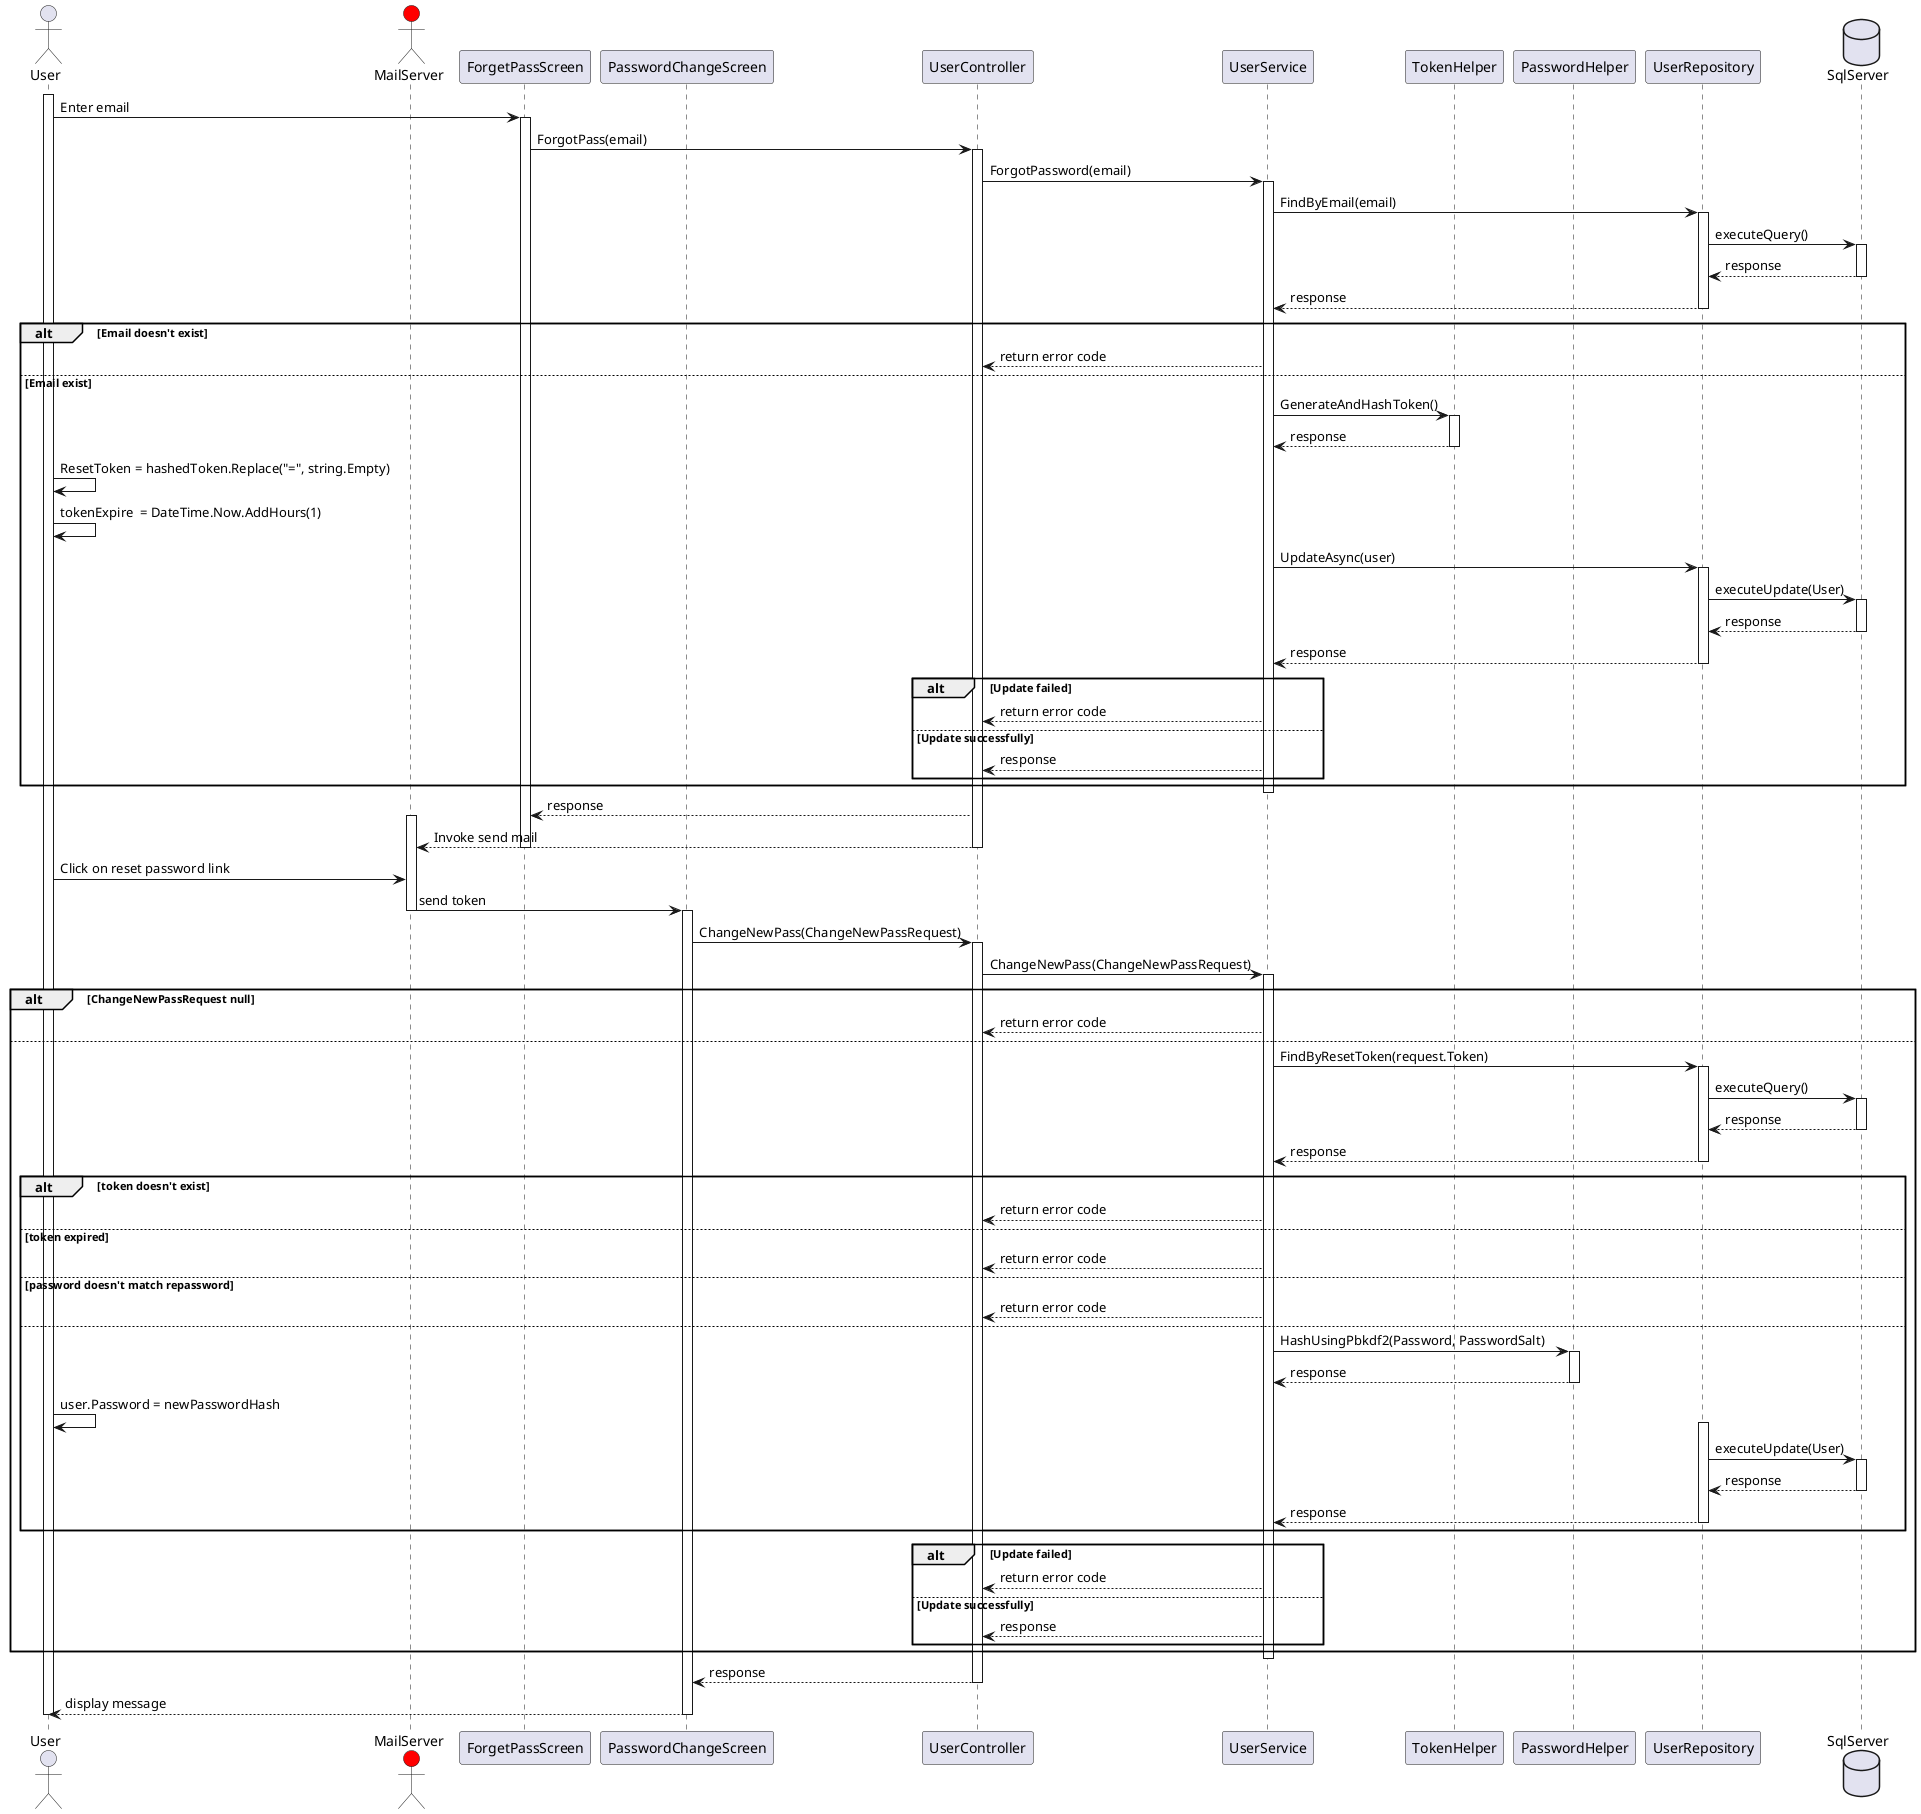 @startuml forgot password
actor User
actor MailServer #red
participant ForgetPassScreen
participant PasswordChangeScreen
participant UserController
participant UserService
participant TokenHelper
participant PasswordHelper
participant UserRepository
database SqlServer

activate User
    User -> ForgetPassScreen: Enter email
    activate ForgetPassScreen
        ForgetPassScreen -> UserController: ForgotPass(email)
        activate UserController
            UserController -> UserService: ForgotPassword(email)
            activate UserService
                UserService -> UserRepository: FindByEmail(email)
                activate UserRepository
                    UserRepository -> SqlServer: executeQuery()
                    activate SqlServer
                        SqlServer --> UserRepository: response
                    deactivate SqlServer
                    UserRepository --> UserService: response
                deactivate UserRepository
                alt Email doesn't exist 
                    UserService --> UserController: return error code
                else Email exist
                    UserService -> TokenHelper: GenerateAndHashToken()
                    activate TokenHelper
                        TokenHelper --> UserService: response
                    deactivate TokenHelper
                    User -> User: ResetToken = hashedToken.Replace("=", string.Empty) 
                    User -> User: tokenExpire  = DateTime.Now.AddHours(1)
                    UserService -> UserRepository: UpdateAsync(user)
                    activate UserRepository
                        UserRepository -> SqlServer: executeUpdate(User)
                        activate SqlServer
                            SqlServer --> UserRepository: response
                        deactivate SqlServer
                        UserRepository --> UserService: response
                    deactivate UserRepository
                    alt Update failed
                        UserService --> UserController: return error code
                    else Update successfully
                        UserService --> UserController: response
                    end
                end
            deactivate UserService
            UserController --> ForgetPassScreen: response
            activate MailServer
                UserController --> MailServer: Invoke send mail
        deactivate UserController
    deactivate ForgetPassScreen
        User -> MailServer: Click on reset password link
        MailServer -> PasswordChangeScreen: send token
        deactivate MailServer
        activate PasswordChangeScreen
            PasswordChangeScreen -> UserController: ChangeNewPass(ChangeNewPassRequest)
            activate UserController
                UserController -> UserService: ChangeNewPass(ChangeNewPassRequest)
                activate UserService
                alt ChangeNewPassRequest null
                    UserService --> UserController : return error code
                else
                    UserService -> UserRepository: FindByResetToken(request.Token)
                    activate UserRepository
                        UserRepository -> SqlServer: executeQuery()
                        activate SqlServer
                            SqlServer --> UserRepository: response
                        deactivate SqlServer
                        UserRepository --> UserService: response
                    deactivate UserRepository
                    alt token doesn't exist
                        UserService --> UserController : return error code
                    else token expired
                        UserService --> UserController : return error code
                    else password doesn't match repassword
                        UserService --> UserController : return error code
                    else 
                        UserService -> PasswordHelper: HashUsingPbkdf2(Password, PasswordSalt)
                        activate PasswordHelper
                            PasswordHelper --> UserService: response
                        deactivate PasswordHelper
                        User -> User : user.Password = newPasswordHash
                        activate UserRepository
                            UserRepository -> SqlServer: executeUpdate(User)
                            activate SqlServer
                                SqlServer --> UserRepository: response
                            deactivate SqlServer
                        UserRepository --> UserService: response
                        deactivate UserRepository
                    end
                    alt Update failed
                        UserService --> UserController: return error code
                    else Update successfully
                        UserService --> UserController: response
                    end
                end
                deactivate UserService
                UserController --> PasswordChangeScreen: response
            deactivate UserController
            PasswordChangeScreen --> User: display message
        deactivate PasswordChangeScreen
deactivate User
@enduml